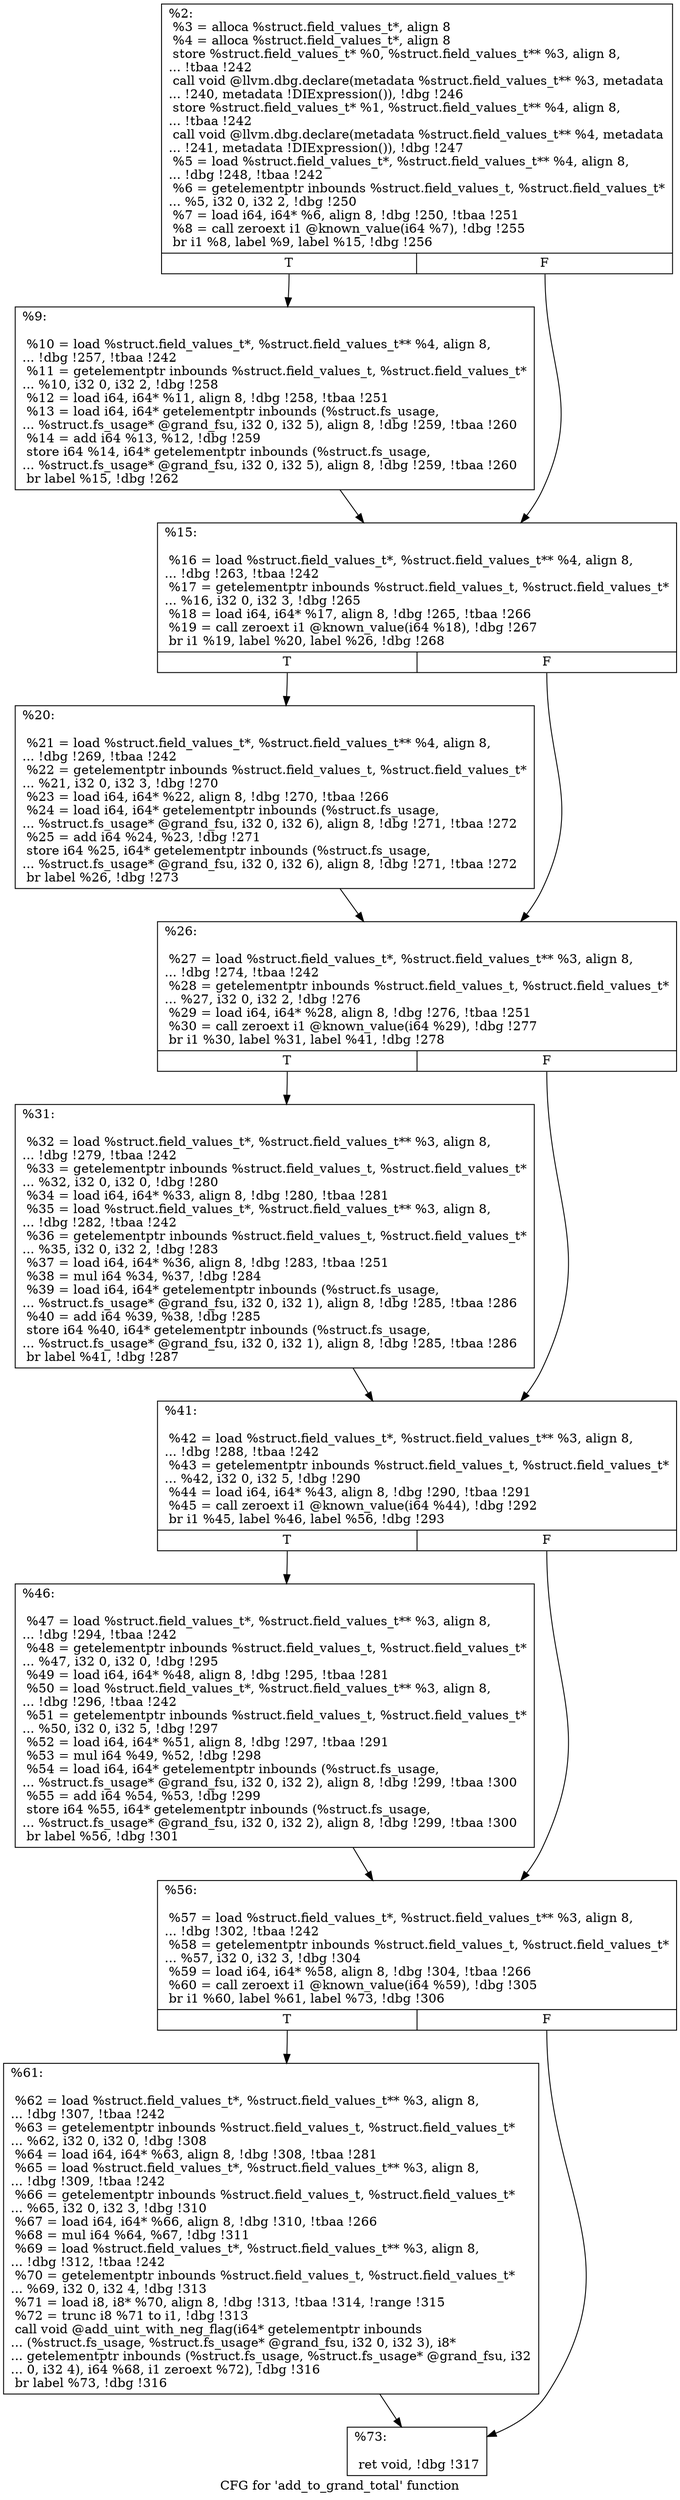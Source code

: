 digraph "CFG for 'add_to_grand_total' function" {
	label="CFG for 'add_to_grand_total' function";

	Node0xd24970 [shape=record,label="{%2:\l  %3 = alloca %struct.field_values_t*, align 8\l  %4 = alloca %struct.field_values_t*, align 8\l  store %struct.field_values_t* %0, %struct.field_values_t** %3, align 8,\l... !tbaa !242\l  call void @llvm.dbg.declare(metadata %struct.field_values_t** %3, metadata\l... !240, metadata !DIExpression()), !dbg !246\l  store %struct.field_values_t* %1, %struct.field_values_t** %4, align 8,\l... !tbaa !242\l  call void @llvm.dbg.declare(metadata %struct.field_values_t** %4, metadata\l... !241, metadata !DIExpression()), !dbg !247\l  %5 = load %struct.field_values_t*, %struct.field_values_t** %4, align 8,\l... !dbg !248, !tbaa !242\l  %6 = getelementptr inbounds %struct.field_values_t, %struct.field_values_t*\l... %5, i32 0, i32 2, !dbg !250\l  %7 = load i64, i64* %6, align 8, !dbg !250, !tbaa !251\l  %8 = call zeroext i1 @known_value(i64 %7), !dbg !255\l  br i1 %8, label %9, label %15, !dbg !256\l|{<s0>T|<s1>F}}"];
	Node0xd24970:s0 -> Node0xd2b330;
	Node0xd24970:s1 -> Node0xd2b440;
	Node0xd2b330 [shape=record,label="{%9:\l\l  %10 = load %struct.field_values_t*, %struct.field_values_t** %4, align 8,\l... !dbg !257, !tbaa !242\l  %11 = getelementptr inbounds %struct.field_values_t, %struct.field_values_t*\l... %10, i32 0, i32 2, !dbg !258\l  %12 = load i64, i64* %11, align 8, !dbg !258, !tbaa !251\l  %13 = load i64, i64* getelementptr inbounds (%struct.fs_usage,\l... %struct.fs_usage* @grand_fsu, i32 0, i32 5), align 8, !dbg !259, !tbaa !260\l  %14 = add i64 %13, %12, !dbg !259\l  store i64 %14, i64* getelementptr inbounds (%struct.fs_usage,\l... %struct.fs_usage* @grand_fsu, i32 0, i32 5), align 8, !dbg !259, !tbaa !260\l  br label %15, !dbg !262\l}"];
	Node0xd2b330 -> Node0xd2b440;
	Node0xd2b440 [shape=record,label="{%15:\l\l  %16 = load %struct.field_values_t*, %struct.field_values_t** %4, align 8,\l... !dbg !263, !tbaa !242\l  %17 = getelementptr inbounds %struct.field_values_t, %struct.field_values_t*\l... %16, i32 0, i32 3, !dbg !265\l  %18 = load i64, i64* %17, align 8, !dbg !265, !tbaa !266\l  %19 = call zeroext i1 @known_value(i64 %18), !dbg !267\l  br i1 %19, label %20, label %26, !dbg !268\l|{<s0>T|<s1>F}}"];
	Node0xd2b440:s0 -> Node0xd2b490;
	Node0xd2b440:s1 -> Node0xd2b4e0;
	Node0xd2b490 [shape=record,label="{%20:\l\l  %21 = load %struct.field_values_t*, %struct.field_values_t** %4, align 8,\l... !dbg !269, !tbaa !242\l  %22 = getelementptr inbounds %struct.field_values_t, %struct.field_values_t*\l... %21, i32 0, i32 3, !dbg !270\l  %23 = load i64, i64* %22, align 8, !dbg !270, !tbaa !266\l  %24 = load i64, i64* getelementptr inbounds (%struct.fs_usage,\l... %struct.fs_usage* @grand_fsu, i32 0, i32 6), align 8, !dbg !271, !tbaa !272\l  %25 = add i64 %24, %23, !dbg !271\l  store i64 %25, i64* getelementptr inbounds (%struct.fs_usage,\l... %struct.fs_usage* @grand_fsu, i32 0, i32 6), align 8, !dbg !271, !tbaa !272\l  br label %26, !dbg !273\l}"];
	Node0xd2b490 -> Node0xd2b4e0;
	Node0xd2b4e0 [shape=record,label="{%26:\l\l  %27 = load %struct.field_values_t*, %struct.field_values_t** %3, align 8,\l... !dbg !274, !tbaa !242\l  %28 = getelementptr inbounds %struct.field_values_t, %struct.field_values_t*\l... %27, i32 0, i32 2, !dbg !276\l  %29 = load i64, i64* %28, align 8, !dbg !276, !tbaa !251\l  %30 = call zeroext i1 @known_value(i64 %29), !dbg !277\l  br i1 %30, label %31, label %41, !dbg !278\l|{<s0>T|<s1>F}}"];
	Node0xd2b4e0:s0 -> Node0xd2b530;
	Node0xd2b4e0:s1 -> Node0xd2b580;
	Node0xd2b530 [shape=record,label="{%31:\l\l  %32 = load %struct.field_values_t*, %struct.field_values_t** %3, align 8,\l... !dbg !279, !tbaa !242\l  %33 = getelementptr inbounds %struct.field_values_t, %struct.field_values_t*\l... %32, i32 0, i32 0, !dbg !280\l  %34 = load i64, i64* %33, align 8, !dbg !280, !tbaa !281\l  %35 = load %struct.field_values_t*, %struct.field_values_t** %3, align 8,\l... !dbg !282, !tbaa !242\l  %36 = getelementptr inbounds %struct.field_values_t, %struct.field_values_t*\l... %35, i32 0, i32 2, !dbg !283\l  %37 = load i64, i64* %36, align 8, !dbg !283, !tbaa !251\l  %38 = mul i64 %34, %37, !dbg !284\l  %39 = load i64, i64* getelementptr inbounds (%struct.fs_usage,\l... %struct.fs_usage* @grand_fsu, i32 0, i32 1), align 8, !dbg !285, !tbaa !286\l  %40 = add i64 %39, %38, !dbg !285\l  store i64 %40, i64* getelementptr inbounds (%struct.fs_usage,\l... %struct.fs_usage* @grand_fsu, i32 0, i32 1), align 8, !dbg !285, !tbaa !286\l  br label %41, !dbg !287\l}"];
	Node0xd2b530 -> Node0xd2b580;
	Node0xd2b580 [shape=record,label="{%41:\l\l  %42 = load %struct.field_values_t*, %struct.field_values_t** %3, align 8,\l... !dbg !288, !tbaa !242\l  %43 = getelementptr inbounds %struct.field_values_t, %struct.field_values_t*\l... %42, i32 0, i32 5, !dbg !290\l  %44 = load i64, i64* %43, align 8, !dbg !290, !tbaa !291\l  %45 = call zeroext i1 @known_value(i64 %44), !dbg !292\l  br i1 %45, label %46, label %56, !dbg !293\l|{<s0>T|<s1>F}}"];
	Node0xd2b580:s0 -> Node0xd2b5d0;
	Node0xd2b580:s1 -> Node0xd2b620;
	Node0xd2b5d0 [shape=record,label="{%46:\l\l  %47 = load %struct.field_values_t*, %struct.field_values_t** %3, align 8,\l... !dbg !294, !tbaa !242\l  %48 = getelementptr inbounds %struct.field_values_t, %struct.field_values_t*\l... %47, i32 0, i32 0, !dbg !295\l  %49 = load i64, i64* %48, align 8, !dbg !295, !tbaa !281\l  %50 = load %struct.field_values_t*, %struct.field_values_t** %3, align 8,\l... !dbg !296, !tbaa !242\l  %51 = getelementptr inbounds %struct.field_values_t, %struct.field_values_t*\l... %50, i32 0, i32 5, !dbg !297\l  %52 = load i64, i64* %51, align 8, !dbg !297, !tbaa !291\l  %53 = mul i64 %49, %52, !dbg !298\l  %54 = load i64, i64* getelementptr inbounds (%struct.fs_usage,\l... %struct.fs_usage* @grand_fsu, i32 0, i32 2), align 8, !dbg !299, !tbaa !300\l  %55 = add i64 %54, %53, !dbg !299\l  store i64 %55, i64* getelementptr inbounds (%struct.fs_usage,\l... %struct.fs_usage* @grand_fsu, i32 0, i32 2), align 8, !dbg !299, !tbaa !300\l  br label %56, !dbg !301\l}"];
	Node0xd2b5d0 -> Node0xd2b620;
	Node0xd2b620 [shape=record,label="{%56:\l\l  %57 = load %struct.field_values_t*, %struct.field_values_t** %3, align 8,\l... !dbg !302, !tbaa !242\l  %58 = getelementptr inbounds %struct.field_values_t, %struct.field_values_t*\l... %57, i32 0, i32 3, !dbg !304\l  %59 = load i64, i64* %58, align 8, !dbg !304, !tbaa !266\l  %60 = call zeroext i1 @known_value(i64 %59), !dbg !305\l  br i1 %60, label %61, label %73, !dbg !306\l|{<s0>T|<s1>F}}"];
	Node0xd2b620:s0 -> Node0xd2b670;
	Node0xd2b620:s1 -> Node0xd2b6c0;
	Node0xd2b670 [shape=record,label="{%61:\l\l  %62 = load %struct.field_values_t*, %struct.field_values_t** %3, align 8,\l... !dbg !307, !tbaa !242\l  %63 = getelementptr inbounds %struct.field_values_t, %struct.field_values_t*\l... %62, i32 0, i32 0, !dbg !308\l  %64 = load i64, i64* %63, align 8, !dbg !308, !tbaa !281\l  %65 = load %struct.field_values_t*, %struct.field_values_t** %3, align 8,\l... !dbg !309, !tbaa !242\l  %66 = getelementptr inbounds %struct.field_values_t, %struct.field_values_t*\l... %65, i32 0, i32 3, !dbg !310\l  %67 = load i64, i64* %66, align 8, !dbg !310, !tbaa !266\l  %68 = mul i64 %64, %67, !dbg !311\l  %69 = load %struct.field_values_t*, %struct.field_values_t** %3, align 8,\l... !dbg !312, !tbaa !242\l  %70 = getelementptr inbounds %struct.field_values_t, %struct.field_values_t*\l... %69, i32 0, i32 4, !dbg !313\l  %71 = load i8, i8* %70, align 8, !dbg !313, !tbaa !314, !range !315\l  %72 = trunc i8 %71 to i1, !dbg !313\l  call void @add_uint_with_neg_flag(i64* getelementptr inbounds\l... (%struct.fs_usage, %struct.fs_usage* @grand_fsu, i32 0, i32 3), i8*\l... getelementptr inbounds (%struct.fs_usage, %struct.fs_usage* @grand_fsu, i32\l... 0, i32 4), i64 %68, i1 zeroext %72), !dbg !316\l  br label %73, !dbg !316\l}"];
	Node0xd2b670 -> Node0xd2b6c0;
	Node0xd2b6c0 [shape=record,label="{%73:\l\l  ret void, !dbg !317\l}"];
}
